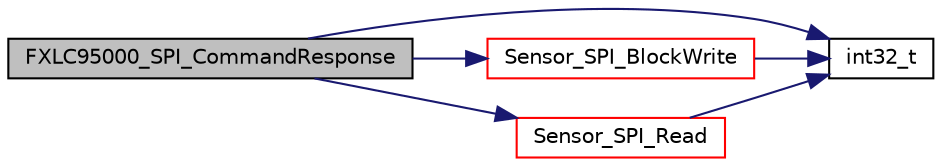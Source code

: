 digraph "FXLC95000_SPI_CommandResponse"
{
  edge [fontname="Helvetica",fontsize="10",labelfontname="Helvetica",labelfontsize="10"];
  node [fontname="Helvetica",fontsize="10",shape=record];
  rankdir="LR";
  Node57 [label="FXLC95000_SPI_CommandResponse",height=0.2,width=0.4,color="black", fillcolor="grey75", style="filled", fontcolor="black"];
  Node57 -> Node58 [color="midnightblue",fontsize="10",style="solid",fontname="Helvetica"];
  Node58 [label="int32_t",height=0.2,width=0.4,color="black", fillcolor="white", style="filled",URL="$data__format__service_8h.html#a5d7069350a7d7e65686c77a8038f462f",tooltip="The interface function to append the data on the formated stream. "];
  Node57 -> Node59 [color="midnightblue",fontsize="10",style="solid",fontname="Helvetica"];
  Node59 [label="Sensor_SPI_BlockWrite",height=0.2,width=0.4,color="red", fillcolor="white", style="filled",URL="$sensor__io__spi_8c.html#a6891c5409037ff96ef29750f131f4c00",tooltip="Write commands to a sensor. "];
  Node59 -> Node58 [color="midnightblue",fontsize="10",style="solid",fontname="Helvetica"];
  Node57 -> Node66 [color="midnightblue",fontsize="10",style="solid",fontname="Helvetica"];
  Node66 [label="Sensor_SPI_Read",height=0.2,width=0.4,color="red", fillcolor="white", style="filled",URL="$sensor__io__spi_8c.html#a77509913bc008bceacf1e5f500e7499d",tooltip="Read register data from a sensor. "];
  Node66 -> Node58 [color="midnightblue",fontsize="10",style="solid",fontname="Helvetica"];
}
